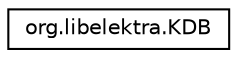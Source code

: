 digraph "Graphical Class Hierarchy"
{
 // LATEX_PDF_SIZE
  edge [fontname="Helvetica",fontsize="10",labelfontname="Helvetica",labelfontsize="10"];
  node [fontname="Helvetica",fontsize="10",shape=record];
  rankdir="LR";
  Node0 [label="org.libelektra.KDB",height=0.2,width=0.4,color="black", fillcolor="white", style="filled",URL="$classorg_1_1libelektra_1_1KDB.html",tooltip="Represents session with the Key database."];
}
